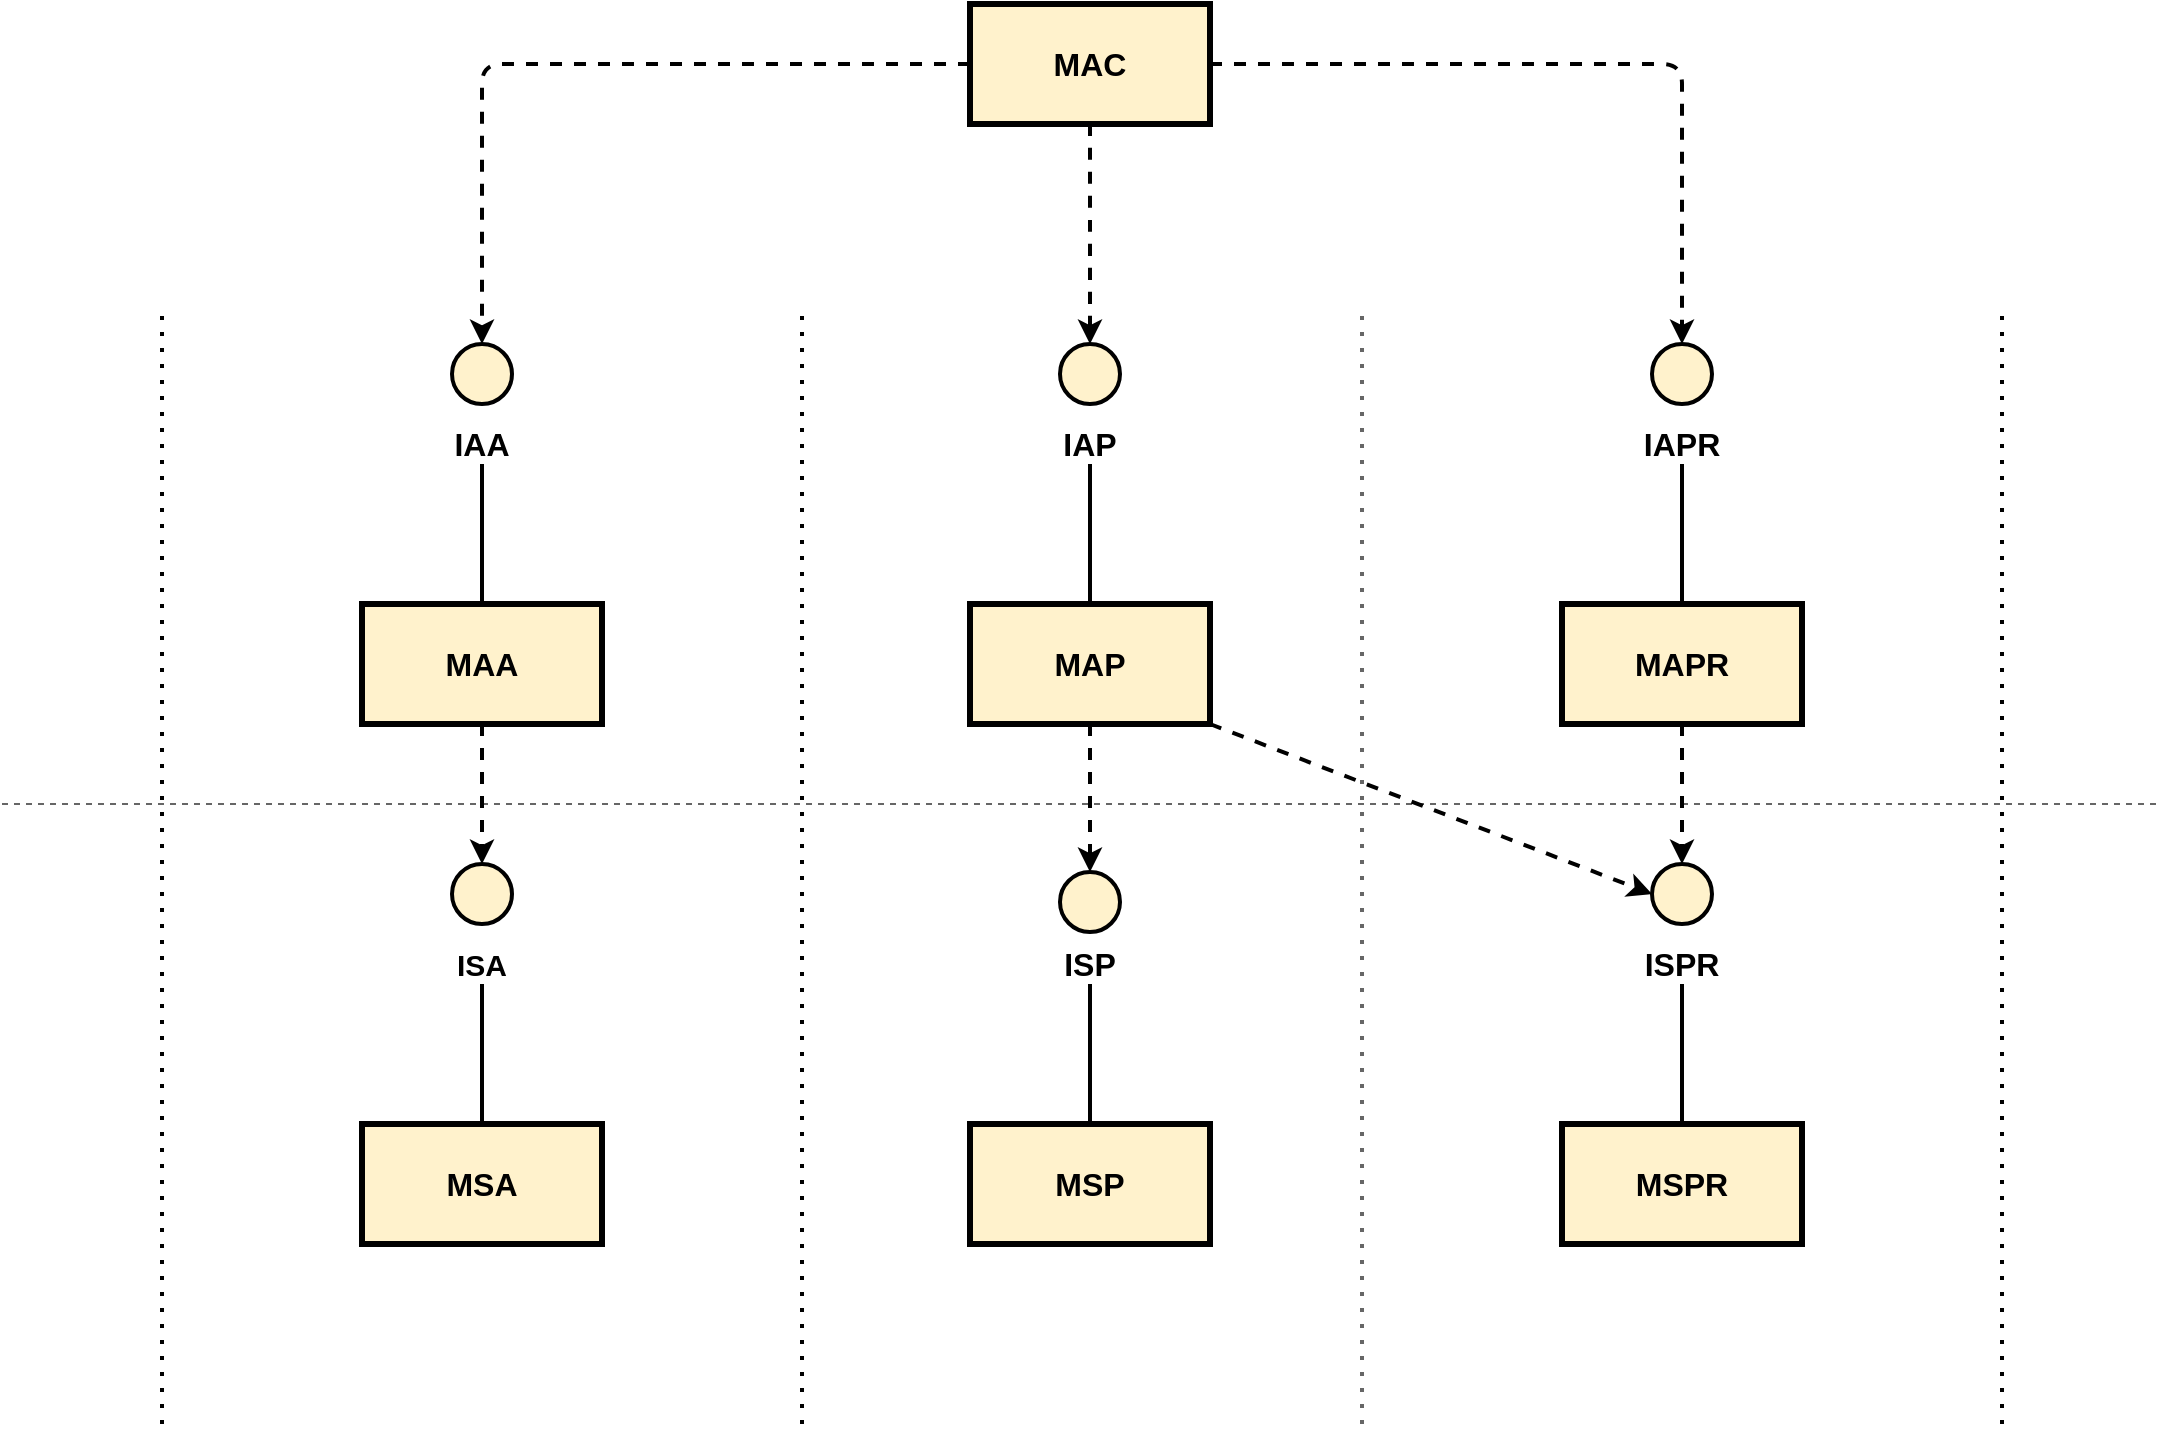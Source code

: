 <mxfile version="13.10.1" type="github">
  <diagram id="KqkZjkOeE_sg2YT3RqiJ" name="Page-1">
    <mxGraphModel dx="1413" dy="798" grid="1" gridSize="10" guides="1" tooltips="1" connect="1" arrows="1" fold="1" page="1" pageScale="1" pageWidth="1654" pageHeight="1169" math="0" shadow="0">
      <root>
        <mxCell id="0" />
        <mxCell id="1" parent="0" />
        <mxCell id="RCqLNb2kKSwG4njkKq9Q-14" style="edgeStyle=none;curved=1;orthogonalLoop=1;jettySize=auto;html=1;exitX=0.5;exitY=1;exitDx=0;exitDy=0;entryX=0.5;entryY=0;entryDx=0;entryDy=0;dashed=1;strokeWidth=2;" edge="1" parent="1" source="RCqLNb2kKSwG4njkKq9Q-1" target="RCqLNb2kKSwG4njkKq9Q-3">
          <mxGeometry relative="1" as="geometry" />
        </mxCell>
        <mxCell id="RCqLNb2kKSwG4njkKq9Q-15" style="edgeStyle=orthogonalEdgeStyle;orthogonalLoop=1;jettySize=auto;html=1;exitX=1;exitY=0.5;exitDx=0;exitDy=0;dashed=1;entryX=0.5;entryY=0;entryDx=0;entryDy=0;strokeWidth=2;" edge="1" parent="1" source="RCqLNb2kKSwG4njkKq9Q-1" target="RCqLNb2kKSwG4njkKq9Q-5">
          <mxGeometry relative="1" as="geometry">
            <mxPoint x="1200" y="280" as="targetPoint" />
          </mxGeometry>
        </mxCell>
        <mxCell id="RCqLNb2kKSwG4njkKq9Q-16" style="edgeStyle=orthogonalEdgeStyle;orthogonalLoop=1;jettySize=auto;html=1;exitX=0;exitY=0.5;exitDx=0;exitDy=0;entryX=0.5;entryY=0;entryDx=0;entryDy=0;dashed=1;jumpStyle=arc;strokeWidth=2;" edge="1" parent="1" source="RCqLNb2kKSwG4njkKq9Q-1" target="RCqLNb2kKSwG4njkKq9Q-7">
          <mxGeometry relative="1" as="geometry" />
        </mxCell>
        <mxCell id="RCqLNb2kKSwG4njkKq9Q-1" value="&lt;font style=&quot;font-size: 16px&quot;&gt;&lt;b&gt;MAC&lt;/b&gt;&lt;/font&gt;" style="rounded=0;whiteSpace=wrap;html=1;strokeWidth=3;fillColor=#fff2cc;" vertex="1" parent="1">
          <mxGeometry x="844" y="120" width="120" height="60" as="geometry" />
        </mxCell>
        <mxCell id="RCqLNb2kKSwG4njkKq9Q-37" style="edgeStyle=orthogonalEdgeStyle;orthogonalLoop=1;jettySize=auto;html=1;exitX=0.5;exitY=1;exitDx=0;exitDy=0;entryX=0.5;entryY=0;entryDx=0;entryDy=0;strokeWidth=2;dashed=1;" edge="1" parent="1" source="RCqLNb2kKSwG4njkKq9Q-2" target="RCqLNb2kKSwG4njkKq9Q-26">
          <mxGeometry relative="1" as="geometry" />
        </mxCell>
        <mxCell id="RCqLNb2kKSwG4njkKq9Q-2" value="&lt;font style=&quot;font-size: 16px&quot;&gt;&lt;b&gt;MAA&lt;/b&gt;&lt;/font&gt;" style="rounded=0;whiteSpace=wrap;html=1;strokeWidth=3;fillColor=#fff2cc;" vertex="1" parent="1">
          <mxGeometry x="540" y="420" width="120" height="60" as="geometry" />
        </mxCell>
        <mxCell id="RCqLNb2kKSwG4njkKq9Q-3" value="" style="ellipse;whiteSpace=wrap;html=1;aspect=fixed;strokeWidth=2;fillColor=#fff2cc;" vertex="1" parent="1">
          <mxGeometry x="889" y="290" width="30" height="30" as="geometry" />
        </mxCell>
        <mxCell id="RCqLNb2kKSwG4njkKq9Q-60" style="edgeStyle=orthogonalEdgeStyle;orthogonalLoop=1;jettySize=auto;html=1;entryX=0.5;entryY=0;entryDx=0;entryDy=0;endArrow=none;endFill=0;strokeWidth=2;" edge="1" parent="1" source="RCqLNb2kKSwG4njkKq9Q-4" target="RCqLNb2kKSwG4njkKq9Q-17">
          <mxGeometry relative="1" as="geometry" />
        </mxCell>
        <mxCell id="RCqLNb2kKSwG4njkKq9Q-4" value="&lt;font style=&quot;font-size: 16px&quot;&gt;&lt;b&gt;IAP&lt;/b&gt;&lt;/font&gt;" style="text;html=1;strokeColor=none;fillColor=none;align=center;verticalAlign=middle;whiteSpace=wrap;rounded=0;" vertex="1" parent="1">
          <mxGeometry x="884" y="330" width="40" height="20" as="geometry" />
        </mxCell>
        <mxCell id="RCqLNb2kKSwG4njkKq9Q-5" value="" style="ellipse;whiteSpace=wrap;html=1;aspect=fixed;strokeWidth=2;fillColor=#fff2cc;" vertex="1" parent="1">
          <mxGeometry x="1185" y="290" width="30" height="30" as="geometry" />
        </mxCell>
        <mxCell id="RCqLNb2kKSwG4njkKq9Q-6" value="&lt;font style=&quot;font-size: 16px&quot;&gt;&lt;b&gt;IAPR&lt;/b&gt;&lt;/font&gt;" style="text;html=1;strokeColor=none;fillColor=none;align=center;verticalAlign=middle;whiteSpace=wrap;rounded=0;" vertex="1" parent="1">
          <mxGeometry x="1180" y="330" width="40" height="20" as="geometry" />
        </mxCell>
        <mxCell id="RCqLNb2kKSwG4njkKq9Q-7" value="" style="ellipse;whiteSpace=wrap;html=1;aspect=fixed;strokeWidth=2;fillColor=#fff2cc;" vertex="1" parent="1">
          <mxGeometry x="585" y="290" width="30" height="30" as="geometry" />
        </mxCell>
        <mxCell id="RCqLNb2kKSwG4njkKq9Q-50" style="edgeStyle=orthogonalEdgeStyle;orthogonalLoop=1;jettySize=auto;html=1;exitX=0.5;exitY=1;exitDx=0;exitDy=0;entryX=0.5;entryY=0;entryDx=0;entryDy=0;endArrow=none;endFill=0;strokeWidth=2;" edge="1" parent="1" source="RCqLNb2kKSwG4njkKq9Q-8" target="RCqLNb2kKSwG4njkKq9Q-2">
          <mxGeometry relative="1" as="geometry" />
        </mxCell>
        <mxCell id="RCqLNb2kKSwG4njkKq9Q-8" value="&lt;font style=&quot;font-size: 16px&quot;&gt;&lt;b&gt;IAA&lt;/b&gt;&lt;/font&gt;" style="text;html=1;strokeColor=none;fillColor=none;align=center;verticalAlign=middle;whiteSpace=wrap;rounded=0;" vertex="1" parent="1">
          <mxGeometry x="580" y="330" width="40" height="20" as="geometry" />
        </mxCell>
        <mxCell id="RCqLNb2kKSwG4njkKq9Q-38" style="edgeStyle=orthogonalEdgeStyle;orthogonalLoop=1;jettySize=auto;html=1;exitX=0.5;exitY=1;exitDx=0;exitDy=0;entryX=0.5;entryY=0;entryDx=0;entryDy=0;dashed=1;strokeWidth=2;" edge="1" parent="1" source="RCqLNb2kKSwG4njkKq9Q-17" target="RCqLNb2kKSwG4njkKq9Q-30">
          <mxGeometry relative="1" as="geometry" />
        </mxCell>
        <mxCell id="RCqLNb2kKSwG4njkKq9Q-17" value="&lt;font style=&quot;font-size: 16px&quot;&gt;&lt;b&gt;MAP&lt;/b&gt;&lt;/font&gt;" style="rounded=0;whiteSpace=wrap;html=1;strokeWidth=3;fillColor=#fff2cc;" vertex="1" parent="1">
          <mxGeometry x="844" y="420" width="120" height="60" as="geometry" />
        </mxCell>
        <mxCell id="RCqLNb2kKSwG4njkKq9Q-39" style="edgeStyle=orthogonalEdgeStyle;orthogonalLoop=1;jettySize=auto;html=1;exitX=0.5;exitY=1;exitDx=0;exitDy=0;entryX=0.5;entryY=0;entryDx=0;entryDy=0;dashed=1;strokeWidth=2;" edge="1" parent="1" source="RCqLNb2kKSwG4njkKq9Q-18" target="RCqLNb2kKSwG4njkKq9Q-34">
          <mxGeometry relative="1" as="geometry" />
        </mxCell>
        <mxCell id="RCqLNb2kKSwG4njkKq9Q-56" style="edgeStyle=orthogonalEdgeStyle;orthogonalLoop=1;jettySize=auto;html=1;exitX=0.5;exitY=0;exitDx=0;exitDy=0;endArrow=none;endFill=0;strokeWidth=2;entryX=0.5;entryY=1;entryDx=0;entryDy=0;" edge="1" parent="1" source="RCqLNb2kKSwG4njkKq9Q-18" target="RCqLNb2kKSwG4njkKq9Q-6">
          <mxGeometry relative="1" as="geometry">
            <mxPoint x="1200.143" y="360" as="targetPoint" />
          </mxGeometry>
        </mxCell>
        <mxCell id="RCqLNb2kKSwG4njkKq9Q-18" value="&lt;font style=&quot;font-size: 16px&quot;&gt;&lt;b&gt;MAPR&lt;/b&gt;&lt;/font&gt;" style="rounded=0;whiteSpace=wrap;html=1;strokeWidth=3;fillColor=#fff2cc;" vertex="1" parent="1">
          <mxGeometry x="1140" y="420" width="120" height="60" as="geometry" />
        </mxCell>
        <mxCell id="RCqLNb2kKSwG4njkKq9Q-25" value="&lt;font style=&quot;font-size: 16px&quot;&gt;&lt;b&gt;MSA&lt;/b&gt;&lt;/font&gt;" style="rounded=0;whiteSpace=wrap;html=1;strokeWidth=3;fillColor=#fff2cc;" vertex="1" parent="1">
          <mxGeometry x="540" y="680" width="120" height="60" as="geometry" />
        </mxCell>
        <mxCell id="RCqLNb2kKSwG4njkKq9Q-26" value="" style="ellipse;whiteSpace=wrap;html=1;aspect=fixed;strokeWidth=2;fillColor=#fff2cc;" vertex="1" parent="1">
          <mxGeometry x="585" y="550" width="30" height="30" as="geometry" />
        </mxCell>
        <mxCell id="RCqLNb2kKSwG4njkKq9Q-49" style="edgeStyle=orthogonalEdgeStyle;orthogonalLoop=1;jettySize=auto;html=1;exitX=0.5;exitY=1;exitDx=0;exitDy=0;entryX=0.5;entryY=0;entryDx=0;entryDy=0;endArrow=none;endFill=0;strokeWidth=2;" edge="1" parent="1" source="RCqLNb2kKSwG4njkKq9Q-27" target="RCqLNb2kKSwG4njkKq9Q-25">
          <mxGeometry relative="1" as="geometry" />
        </mxCell>
        <mxCell id="RCqLNb2kKSwG4njkKq9Q-27" value="&lt;font style=&quot;font-size: 15px&quot;&gt;&lt;b&gt;ISA&lt;/b&gt;&lt;/font&gt;" style="text;html=1;strokeColor=none;fillColor=none;align=center;verticalAlign=middle;whiteSpace=wrap;rounded=0;" vertex="1" parent="1">
          <mxGeometry x="580" y="590" width="40" height="20" as="geometry" />
        </mxCell>
        <mxCell id="RCqLNb2kKSwG4njkKq9Q-29" value="&lt;font style=&quot;font-size: 16px&quot;&gt;&lt;b&gt;MSP&lt;/b&gt;&lt;/font&gt;" style="rounded=0;whiteSpace=wrap;html=1;strokeWidth=3;fillColor=#fff2cc;" vertex="1" parent="1">
          <mxGeometry x="844" y="680" width="120" height="60" as="geometry" />
        </mxCell>
        <mxCell id="RCqLNb2kKSwG4njkKq9Q-30" value="" style="ellipse;whiteSpace=wrap;html=1;aspect=fixed;strokeWidth=2;fillColor=#fff2cc;" vertex="1" parent="1">
          <mxGeometry x="889" y="554" width="30" height="30" as="geometry" />
        </mxCell>
        <mxCell id="RCqLNb2kKSwG4njkKq9Q-47" style="edgeStyle=orthogonalEdgeStyle;orthogonalLoop=1;jettySize=auto;html=1;entryX=0.5;entryY=0;entryDx=0;entryDy=0;strokeWidth=2;endArrow=none;endFill=0;" edge="1" parent="1" source="RCqLNb2kKSwG4njkKq9Q-31" target="RCqLNb2kKSwG4njkKq9Q-29">
          <mxGeometry relative="1" as="geometry">
            <Array as="points">
              <mxPoint x="904" y="630" />
              <mxPoint x="904" y="630" />
            </Array>
          </mxGeometry>
        </mxCell>
        <mxCell id="RCqLNb2kKSwG4njkKq9Q-31" value="&lt;font style=&quot;font-size: 16px&quot;&gt;&lt;b&gt;ISP&lt;/b&gt;&lt;/font&gt;" style="text;html=1;strokeColor=none;fillColor=none;align=center;verticalAlign=middle;whiteSpace=wrap;rounded=0;" vertex="1" parent="1">
          <mxGeometry x="884" y="590" width="40" height="20" as="geometry" />
        </mxCell>
        <mxCell id="RCqLNb2kKSwG4njkKq9Q-33" value="&lt;font style=&quot;font-size: 16px&quot;&gt;&lt;b&gt;MSPR&lt;/b&gt;&lt;/font&gt;" style="rounded=0;whiteSpace=wrap;html=1;strokeWidth=3;fillColor=#fff2cc;" vertex="1" parent="1">
          <mxGeometry x="1140" y="680" width="120" height="60" as="geometry" />
        </mxCell>
        <mxCell id="RCqLNb2kKSwG4njkKq9Q-34" value="" style="ellipse;whiteSpace=wrap;html=1;aspect=fixed;strokeWidth=2;fillColor=#fff2cc;" vertex="1" parent="1">
          <mxGeometry x="1185" y="550" width="30" height="30" as="geometry" />
        </mxCell>
        <mxCell id="RCqLNb2kKSwG4njkKq9Q-48" style="edgeStyle=orthogonalEdgeStyle;orthogonalLoop=1;jettySize=auto;html=1;exitX=0.5;exitY=1;exitDx=0;exitDy=0;entryX=0.5;entryY=0;entryDx=0;entryDy=0;endArrow=none;endFill=0;strokeWidth=2;" edge="1" parent="1" source="RCqLNb2kKSwG4njkKq9Q-35" target="RCqLNb2kKSwG4njkKq9Q-33">
          <mxGeometry relative="1" as="geometry" />
        </mxCell>
        <mxCell id="RCqLNb2kKSwG4njkKq9Q-35" value="&lt;font style=&quot;font-size: 16px&quot;&gt;&lt;b&gt;ISPR&lt;/b&gt;&lt;/font&gt;" style="text;html=1;strokeColor=none;fillColor=none;align=center;verticalAlign=middle;whiteSpace=wrap;rounded=0;" vertex="1" parent="1">
          <mxGeometry x="1180" y="590" width="40" height="20" as="geometry" />
        </mxCell>
        <mxCell id="RCqLNb2kKSwG4njkKq9Q-41" value="" style="endArrow=none;dashed=1;html=1;dashPattern=1 3;strokeWidth=2;" edge="1" parent="1">
          <mxGeometry width="50" height="50" relative="1" as="geometry">
            <mxPoint x="440" y="830" as="sourcePoint" />
            <mxPoint x="440" y="270" as="targetPoint" />
          </mxGeometry>
        </mxCell>
        <mxCell id="RCqLNb2kKSwG4njkKq9Q-42" value="" style="endArrow=none;dashed=1;html=1;dashPattern=1 3;strokeWidth=2;" edge="1" parent="1">
          <mxGeometry width="50" height="50" relative="1" as="geometry">
            <mxPoint x="760" y="830" as="sourcePoint" />
            <mxPoint x="760" y="270" as="targetPoint" />
          </mxGeometry>
        </mxCell>
        <mxCell id="RCqLNb2kKSwG4njkKq9Q-43" value="" style="endArrow=none;dashed=1;html=1;dashPattern=1 3;strokeWidth=2;opacity=60;" edge="1" parent="1">
          <mxGeometry width="50" height="50" relative="1" as="geometry">
            <mxPoint x="1040" y="830" as="sourcePoint" />
            <mxPoint x="1040" y="270" as="targetPoint" />
          </mxGeometry>
        </mxCell>
        <mxCell id="RCqLNb2kKSwG4njkKq9Q-44" value="" style="endArrow=none;dashed=1;html=1;dashPattern=1 3;strokeWidth=2;" edge="1" parent="1">
          <mxGeometry width="50" height="50" relative="1" as="geometry">
            <mxPoint x="1360" y="830" as="sourcePoint" />
            <mxPoint x="1360" y="270" as="targetPoint" />
          </mxGeometry>
        </mxCell>
        <mxCell id="RCqLNb2kKSwG4njkKq9Q-46" value="" style="endArrow=none;dashed=1;html=1;strokeWidth=1;edgeStyle=orthogonalEdgeStyle;opacity=60;" edge="1" parent="1">
          <mxGeometry width="50" height="50" relative="1" as="geometry">
            <mxPoint x="360" y="520" as="sourcePoint" />
            <mxPoint x="1440" y="520" as="targetPoint" />
          </mxGeometry>
        </mxCell>
        <mxCell id="RCqLNb2kKSwG4njkKq9Q-61" value="" style="endArrow=classic;html=1;strokeWidth=2;entryX=0;entryY=0.5;entryDx=0;entryDy=0;exitX=1;exitY=1;exitDx=0;exitDy=0;dashed=1;" edge="1" parent="1" source="RCqLNb2kKSwG4njkKq9Q-17" target="RCqLNb2kKSwG4njkKq9Q-34">
          <mxGeometry width="50" height="50" relative="1" as="geometry">
            <mxPoint x="860" y="480" as="sourcePoint" />
            <mxPoint x="910" y="430" as="targetPoint" />
          </mxGeometry>
        </mxCell>
      </root>
    </mxGraphModel>
  </diagram>
</mxfile>
